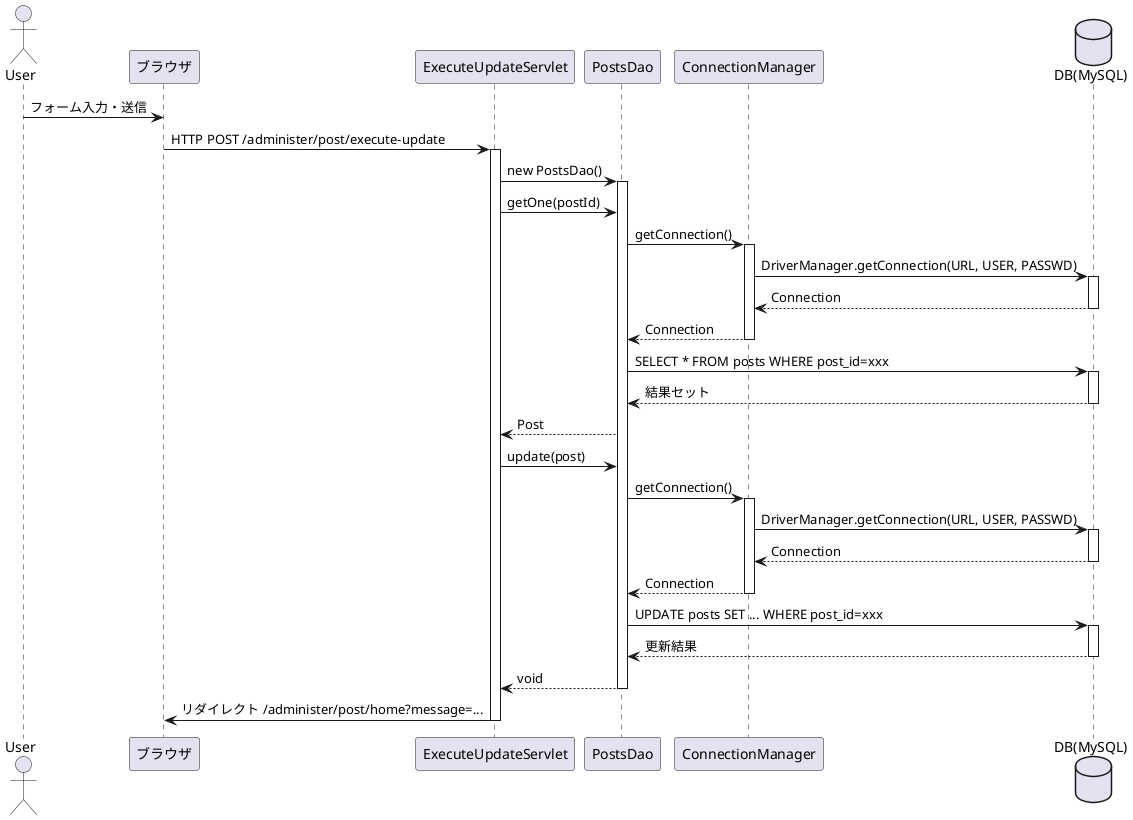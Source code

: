 @startuml administer-post-execute-update
actor User
participant "ブラウザ" as Browser
participant "ExecuteUpdateServlet" as ExecuteUpdateServlet
participant "PostsDao" as Dao
participant "ConnectionManager" as ConnMgr
database "DB(MySQL)" as DB

User -> Browser : フォーム入力・送信
Browser -> ExecuteUpdateServlet : HTTP POST /administer/post/execute-update
activate ExecuteUpdateServlet
ExecuteUpdateServlet -> Dao : new PostsDao()
activate Dao
ExecuteUpdateServlet -> Dao : getOne(postId)
Dao -> ConnMgr : getConnection()
activate ConnMgr
ConnMgr -> DB : DriverManager.getConnection(URL, USER, PASSWD)
activate DB
DB --> ConnMgr : Connection
deactivate DB
ConnMgr --> Dao : Connection
deactivate ConnMgr
Dao -> DB : SELECT * FROM posts WHERE post_id=xxx
activate DB
DB --> Dao : 結果セット
deactivate DB
Dao --> ExecuteUpdateServlet : Post
ExecuteUpdateServlet -> Dao : update(post)
Dao -> ConnMgr : getConnection()
activate ConnMgr
ConnMgr -> DB : DriverManager.getConnection(URL, USER, PASSWD)
activate DB
DB --> ConnMgr : Connection
deactivate DB
ConnMgr --> Dao : Connection
deactivate ConnMgr
Dao -> DB : UPDATE posts SET ... WHERE post_id=xxx
activate DB
DB --> Dao : 更新結果
deactivate DB
Dao --> ExecuteUpdateServlet : void
deactivate Dao
ExecuteUpdateServlet -> Browser : リダイレクト /administer/post/home?message=...
deactivate ExecuteUpdateServlet
@enduml
